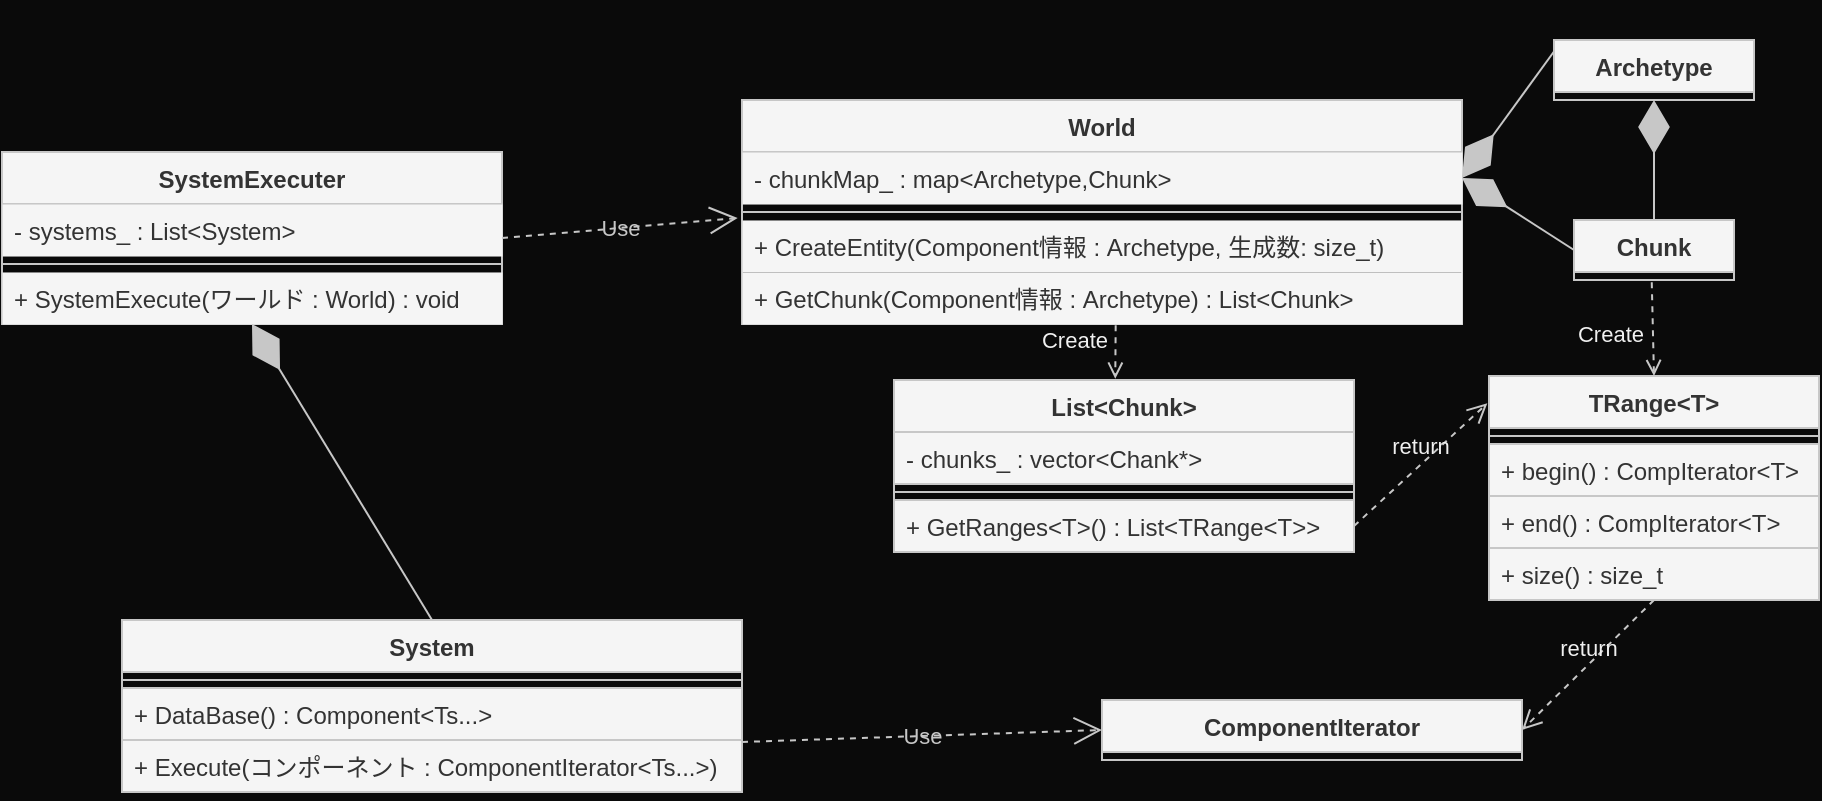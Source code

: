 <mxfile>
    <diagram id="Wvkl28dLaL5YabkS6uyh" name="ページ1">
        <mxGraphModel dx="1168" dy="371" grid="1" gridSize="10" guides="1" tooltips="1" connect="1" arrows="1" fold="1" page="1" pageScale="1" pageWidth="827" pageHeight="1169" background="#0A0A0A" math="0" shadow="0">
            <root>
                <mxCell id="0"/>
                <mxCell id="1" parent="0"/>
                <mxCell id="30" value="World" style="swimlane;fontStyle=1;align=center;verticalAlign=top;childLayout=stackLayout;horizontal=1;startSize=26;horizontalStack=0;resizeParent=1;resizeParentMax=0;resizeLast=0;collapsible=1;marginBottom=0;strokeWidth=1;rounded=0;labelBackgroundColor=none;fillColor=#f5f5f5;fontColor=#333333;strokeColor=#C7C7C7;" parent="1" vertex="1">
                    <mxGeometry x="240" y="290" width="360" height="112" as="geometry"/>
                </mxCell>
                <mxCell id="31" value="- chunkMap_ : map&lt;Archetype,Chunk&gt;" style="text;align=left;verticalAlign=top;spacingLeft=4;spacingRight=4;overflow=hidden;rotatable=0;points=[[0,0.5],[1,0.5]];portConstraint=eastwest;strokeWidth=0;rounded=0;labelBackgroundColor=none;fillColor=#f5f5f5;fontColor=#333333;strokeColor=#C7C7C7;" parent="30" vertex="1">
                    <mxGeometry y="26" width="360" height="26" as="geometry"/>
                </mxCell>
                <mxCell id="32" value="" style="line;strokeWidth=1;align=left;verticalAlign=middle;spacingTop=-1;spacingLeft=3;spacingRight=3;rotatable=0;labelPosition=right;points=[];portConstraint=eastwest;rounded=0;labelBackgroundColor=none;fillColor=#f5f5f5;fontColor=#333333;strokeColor=#C7C7C7;" parent="30" vertex="1">
                    <mxGeometry y="52" width="360" height="8" as="geometry"/>
                </mxCell>
                <mxCell id="39" value="+ CreateEntity(Component情報 : Archetype, 生成数: size_t)" style="text;align=left;verticalAlign=top;spacingLeft=4;spacingRight=4;overflow=hidden;rotatable=0;points=[[0,0.5],[1,0.5]];portConstraint=eastwest;strokeWidth=0;rounded=0;labelBackgroundColor=none;fillColor=#f5f5f5;fontColor=#333333;strokeColor=#C7C7C7;" parent="30" vertex="1">
                    <mxGeometry y="60" width="360" height="26" as="geometry"/>
                </mxCell>
                <mxCell id="33" value="+ GetChunk(Component情報 : Archetype) : List&lt;Chunk&gt;" style="text;align=left;verticalAlign=top;spacingLeft=4;spacingRight=4;overflow=hidden;rotatable=0;points=[[0,0.5],[1,0.5]];portConstraint=eastwest;strokeWidth=0;rounded=0;labelBackgroundColor=none;fillColor=#f5f5f5;fontColor=#333333;strokeColor=#C7C7C7;" parent="30" vertex="1">
                    <mxGeometry y="86" width="360" height="26" as="geometry"/>
                </mxCell>
                <mxCell id="40" value="Archetype" style="swimlane;fontStyle=1;align=center;verticalAlign=top;childLayout=stackLayout;horizontal=1;startSize=26;horizontalStack=0;resizeParent=1;resizeParentMax=0;resizeLast=0;collapsible=1;marginBottom=0;strokeWidth=1;rounded=0;labelBackgroundColor=none;fillColor=#f5f5f5;fontColor=#333333;strokeColor=#C7C7C7;" parent="1" vertex="1" collapsed="1">
                    <mxGeometry x="646" y="260" width="100" height="30" as="geometry">
                        <mxRectangle x="525" y="250" width="200" height="60" as="alternateBounds"/>
                    </mxGeometry>
                </mxCell>
                <mxCell id="41" value="+ componentFlag_ : std::bitset&lt;N&gt;" style="text;align=left;verticalAlign=top;spacingLeft=4;spacingRight=4;overflow=hidden;rotatable=0;points=[[0,0.5],[1,0.5]];portConstraint=eastwest;strokeWidth=1;rounded=0;labelBackgroundColor=none;fillColor=#f5f5f5;fontColor=#333333;strokeColor=#C7C7C7;" parent="40" vertex="1">
                    <mxGeometry y="26" width="200" height="26" as="geometry"/>
                </mxCell>
                <mxCell id="42" value="" style="line;strokeWidth=1;align=left;verticalAlign=middle;spacingTop=-1;spacingLeft=3;spacingRight=3;rotatable=0;labelPosition=right;points=[];portConstraint=eastwest;rounded=0;labelBackgroundColor=none;fillColor=default;fontColor=#333333;strokeColor=#C7C7C7;" parent="40" vertex="1">
                    <mxGeometry y="52" width="200" height="8" as="geometry"/>
                </mxCell>
                <mxCell id="49" value="Chunk" style="swimlane;fontStyle=1;align=center;verticalAlign=top;childLayout=stackLayout;horizontal=1;startSize=26;horizontalStack=0;resizeParent=1;resizeParentMax=0;resizeLast=0;collapsible=1;marginBottom=0;strokeWidth=1;rounded=0;labelBackgroundColor=none;fillColor=#f5f5f5;fontColor=#333333;strokeColor=#C7C7C7;" parent="1" vertex="1" collapsed="1">
                    <mxGeometry x="656" y="350" width="80" height="30" as="geometry">
                        <mxRectangle x="520" y="360" width="210" height="112" as="alternateBounds"/>
                    </mxGeometry>
                </mxCell>
                <mxCell id="50" value="- storage_ : List&lt;EntityArrayStorage&gt;" style="text;align=left;verticalAlign=top;spacingLeft=4;spacingRight=4;overflow=hidden;rotatable=0;points=[[0,0.5],[1,0.5]];portConstraint=eastwest;strokeWidth=1;rounded=0;labelBackgroundColor=none;fillColor=#f5f5f5;fontColor=#333333;strokeColor=#C7C7C7;" parent="49" vertex="1">
                    <mxGeometry y="26" width="210" height="26" as="geometry"/>
                </mxCell>
                <mxCell id="74" value="- size_ : size_t = 0u" style="text;align=left;verticalAlign=top;spacingLeft=4;spacingRight=4;overflow=hidden;rotatable=0;points=[[0,0.5],[1,0.5]];portConstraint=eastwest;strokeWidth=1;rounded=0;labelBackgroundColor=none;fillColor=#f5f5f5;fontColor=#333333;strokeColor=#C7C7C7;" parent="49" vertex="1">
                    <mxGeometry y="52" width="210" height="26" as="geometry"/>
                </mxCell>
                <mxCell id="51" value="" style="line;strokeWidth=1;align=left;verticalAlign=middle;spacingTop=-1;spacingLeft=3;spacingRight=3;rotatable=0;labelPosition=right;points=[];portConstraint=eastwest;rounded=0;labelBackgroundColor=none;fillColor=#f5f5f5;fontColor=#333333;strokeColor=#C7C7C7;" parent="49" vertex="1">
                    <mxGeometry y="78" width="210" height="8" as="geometry"/>
                </mxCell>
                <mxCell id="52" value="+ GetRange&lt;T&gt;() : TRange&lt;T&gt;" style="text;align=left;verticalAlign=top;spacingLeft=4;spacingRight=4;overflow=hidden;rotatable=0;points=[[0,0.5],[1,0.5]];portConstraint=eastwest;strokeWidth=1;rounded=0;labelBackgroundColor=none;fillColor=#f5f5f5;fontColor=#333333;strokeColor=#C7C7C7;" parent="49" vertex="1">
                    <mxGeometry y="86" width="210" height="26" as="geometry"/>
                </mxCell>
                <mxCell id="61" value="" style="endArrow=diamondThin;endFill=1;endSize=24;html=1;entryX=1;entryY=0.5;entryDx=0;entryDy=0;exitX=0;exitY=0.5;exitDx=0;exitDy=0;rounded=0;fontColor=#F0F0F0;labelBackgroundColor=none;fillColor=#f5f5f5;strokeColor=#C7C7C7;" parent="1" source="74" target="31" edge="1">
                    <mxGeometry width="160" relative="1" as="geometry">
                        <mxPoint x="706" y="410" as="sourcePoint"/>
                        <mxPoint x="866" y="410" as="targetPoint"/>
                    </mxGeometry>
                </mxCell>
                <mxCell id="63" value="" style="endArrow=diamondThin;endFill=1;endSize=24;html=1;exitX=0;exitY=0.192;exitDx=0;exitDy=0;exitPerimeter=0;entryX=1;entryY=0.5;entryDx=0;entryDy=0;rounded=0;fontColor=#F0F0F0;labelBackgroundColor=none;fillColor=#f5f5f5;strokeColor=#C7C7C7;" parent="1" source="41" target="31" edge="1">
                    <mxGeometry width="160" relative="1" as="geometry">
                        <mxPoint x="706" y="410" as="sourcePoint"/>
                        <mxPoint x="866" y="410" as="targetPoint"/>
                    </mxGeometry>
                </mxCell>
                <mxCell id="66" value="Create" style="html=1;verticalAlign=bottom;labelBackgroundColor=none;endArrow=open;endFill=0;dashed=1;exitX=0.486;exitY=1.038;exitDx=0;exitDy=0;exitPerimeter=0;entryX=0.5;entryY=0;entryDx=0;entryDy=0;rounded=0;fontColor=#F0F0F0;fillColor=#f5f5f5;strokeColor=#C7C7C7;" parent="1" source="52" target="68" edge="1">
                    <mxGeometry x="0.445" y="-22" width="160" relative="1" as="geometry">
                        <mxPoint x="586" y="430" as="sourcePoint"/>
                        <mxPoint x="808" y="530" as="targetPoint"/>
                        <Array as="points"/>
                        <mxPoint as="offset"/>
                    </mxGeometry>
                </mxCell>
                <mxCell id="68" value="TRange&lt;T&gt;" style="swimlane;fontStyle=1;align=center;verticalAlign=top;childLayout=stackLayout;horizontal=1;startSize=26;horizontalStack=0;resizeParent=1;resizeParentMax=0;resizeLast=0;collapsible=1;marginBottom=0;strokeWidth=1;rounded=0;labelBackgroundColor=none;fillColor=#f5f5f5;fontColor=#333333;strokeColor=#C7C7C7;" parent="1" vertex="1">
                    <mxGeometry x="613.5" y="428" width="165" height="112" as="geometry"/>
                </mxCell>
                <mxCell id="70" value="" style="line;strokeWidth=1;align=left;verticalAlign=middle;spacingTop=-1;spacingLeft=3;spacingRight=3;rotatable=0;labelPosition=right;points=[];portConstraint=eastwest;rounded=0;labelBackgroundColor=none;fillColor=#f5f5f5;fontColor=#333333;strokeColor=#C7C7C7;" parent="68" vertex="1">
                    <mxGeometry y="26" width="165" height="8" as="geometry"/>
                </mxCell>
                <mxCell id="71" value="+ begin() : CompIterator&lt;T&gt;" style="text;align=left;verticalAlign=top;spacingLeft=4;spacingRight=4;overflow=hidden;rotatable=0;points=[[0,0.5],[1,0.5]];portConstraint=eastwest;strokeWidth=1;rounded=0;labelBackgroundColor=none;fillColor=#f5f5f5;fontColor=#333333;strokeColor=#C7C7C7;" parent="68" vertex="1">
                    <mxGeometry y="34" width="165" height="26" as="geometry"/>
                </mxCell>
                <mxCell id="72" value="+ end() : CompIterator&lt;T&gt;" style="text;align=left;verticalAlign=top;spacingLeft=4;spacingRight=4;overflow=hidden;rotatable=0;points=[[0,0.5],[1,0.5]];portConstraint=eastwest;strokeWidth=1;rounded=0;labelBackgroundColor=none;fillColor=#f5f5f5;fontColor=#333333;strokeColor=#C7C7C7;" parent="68" vertex="1">
                    <mxGeometry y="60" width="165" height="26" as="geometry"/>
                </mxCell>
                <mxCell id="73" value="+ size() : size_t" style="text;align=left;verticalAlign=top;spacingLeft=4;spacingRight=4;overflow=hidden;rotatable=0;points=[[0,0.5],[1,0.5]];portConstraint=eastwest;strokeWidth=1;rounded=0;labelBackgroundColor=none;fillColor=#f5f5f5;fontColor=#333333;strokeColor=#C7C7C7;" parent="68" vertex="1">
                    <mxGeometry y="86" width="165" height="26" as="geometry"/>
                </mxCell>
                <mxCell id="75" value="List&lt;Chunk&gt;" style="swimlane;fontStyle=1;align=center;verticalAlign=top;childLayout=stackLayout;horizontal=1;startSize=26;horizontalStack=0;resizeParent=1;resizeParentMax=0;resizeLast=0;collapsible=1;marginBottom=0;strokeWidth=1;rounded=0;labelBackgroundColor=none;fillColor=#f5f5f5;fontColor=#333333;strokeColor=#C7C7C7;" parent="1" vertex="1">
                    <mxGeometry x="316" y="430" width="230" height="86" as="geometry">
                        <mxRectangle x="190" y="460" width="110" height="30" as="alternateBounds"/>
                    </mxGeometry>
                </mxCell>
                <mxCell id="76" value="- chunks_ : vector&lt;Chank*&gt;" style="text;align=left;verticalAlign=top;spacingLeft=4;spacingRight=4;overflow=hidden;rotatable=0;points=[[0,0.5],[1,0.5]];portConstraint=eastwest;strokeWidth=1;rounded=0;labelBackgroundColor=none;fillColor=#f5f5f5;fontColor=#333333;strokeColor=#C7C7C7;" parent="75" vertex="1">
                    <mxGeometry y="26" width="230" height="26" as="geometry"/>
                </mxCell>
                <mxCell id="77" value="" style="line;strokeWidth=1;align=left;verticalAlign=middle;spacingTop=-1;spacingLeft=3;spacingRight=3;rotatable=0;labelPosition=right;points=[];portConstraint=eastwest;rounded=0;labelBackgroundColor=none;fillColor=#f5f5f5;fontColor=#333333;strokeColor=#C7C7C7;" parent="75" vertex="1">
                    <mxGeometry y="52" width="230" height="8" as="geometry"/>
                </mxCell>
                <mxCell id="78" value="+ GetRanges&lt;T&gt;() : List&lt;TRange&lt;T&gt;&gt;" style="text;align=left;verticalAlign=top;spacingLeft=4;spacingRight=4;overflow=hidden;rotatable=0;points=[[0,0.5],[1,0.5]];portConstraint=eastwest;strokeWidth=1;rounded=0;labelBackgroundColor=none;fillColor=#f5f5f5;fontColor=#333333;strokeColor=#C7C7C7;" parent="75" vertex="1">
                    <mxGeometry y="60" width="230" height="26" as="geometry"/>
                </mxCell>
                <mxCell id="79" value="Create" style="html=1;verticalAlign=bottom;labelBackgroundColor=none;endArrow=open;endFill=0;dashed=1;exitX=0.519;exitY=1.026;exitDx=0;exitDy=0;exitPerimeter=0;entryX=0.481;entryY=-0.008;entryDx=0;entryDy=0;entryPerimeter=0;rounded=0;fontColor=#F0F0F0;fillColor=#f5f5f5;strokeColor=#C7C7C7;" parent="1" source="33" target="75" edge="1">
                    <mxGeometry x="0.216" y="-21" width="160" relative="1" as="geometry">
                        <mxPoint x="425.64" y="421.998" as="sourcePoint"/>
                        <mxPoint x="425.58" y="479.01" as="targetPoint"/>
                        <Array as="points"/>
                        <mxPoint as="offset"/>
                    </mxGeometry>
                </mxCell>
                <mxCell id="64" value="" style="endArrow=diamondThin;endFill=1;endSize=24;html=1;exitX=0.5;exitY=0;exitDx=0;exitDy=0;rounded=0;fontColor=#F0F0F0;labelBackgroundColor=none;fillColor=#f5f5f5;strokeColor=#C7C7C7;" parent="1" source="49" target="42" edge="1">
                    <mxGeometry width="160" relative="1" as="geometry">
                        <mxPoint x="916" y="221.992" as="sourcePoint"/>
                        <mxPoint x="816" y="300" as="targetPoint"/>
                    </mxGeometry>
                </mxCell>
                <mxCell id="119" value="return" style="html=1;verticalAlign=bottom;endArrow=open;dashed=1;endSize=8;exitX=1;exitY=0.5;exitDx=0;exitDy=0;entryX=-0.005;entryY=0.122;entryDx=0;entryDy=0;entryPerimeter=0;rounded=0;fontColor=#F0F0F0;labelBackgroundColor=none;fillColor=#f5f5f5;strokeColor=#C7C7C7;" parent="1" source="78" target="68" edge="1">
                    <mxGeometry relative="1" as="geometry">
                        <mxPoint x="656" y="570" as="sourcePoint"/>
                        <mxPoint x="576" y="570" as="targetPoint"/>
                    </mxGeometry>
                </mxCell>
                <mxCell id="124" value="SystemExecuter" style="swimlane;fontStyle=1;align=center;verticalAlign=top;childLayout=stackLayout;horizontal=1;startSize=26;horizontalStack=0;resizeParent=1;resizeParentMax=0;resizeLast=0;collapsible=1;marginBottom=0;strokeWidth=1;rounded=0;labelBackgroundColor=none;fillColor=#f5f5f5;fontColor=#333333;strokeColor=#C7C7C7;" vertex="1" parent="1">
                    <mxGeometry x="-130" y="316" width="250" height="86" as="geometry"/>
                </mxCell>
                <mxCell id="125" value="- systems_ : List&lt;System&gt;" style="text;align=left;verticalAlign=top;spacingLeft=4;spacingRight=4;overflow=hidden;rotatable=0;points=[[0,0.5],[1,0.5]];portConstraint=eastwest;strokeWidth=0;rounded=0;labelBackgroundColor=none;fillColor=#f5f5f5;fontColor=#333333;strokeColor=#C7C7C7;" vertex="1" parent="124">
                    <mxGeometry y="26" width="250" height="26" as="geometry"/>
                </mxCell>
                <mxCell id="126" value="" style="line;strokeWidth=1;align=left;verticalAlign=middle;spacingTop=-1;spacingLeft=3;spacingRight=3;rotatable=0;labelPosition=right;points=[];portConstraint=eastwest;rounded=0;labelBackgroundColor=none;fillColor=#f5f5f5;fontColor=#333333;strokeColor=#C7C7C7;" vertex="1" parent="124">
                    <mxGeometry y="52" width="250" height="8" as="geometry"/>
                </mxCell>
                <mxCell id="127" value="+ SystemExecute(ワールド : World) : void" style="text;align=left;verticalAlign=top;spacingLeft=4;spacingRight=4;overflow=hidden;rotatable=0;points=[[0,0.5],[1,0.5]];portConstraint=eastwest;strokeWidth=0;rounded=0;labelBackgroundColor=none;fillColor=#f5f5f5;fontColor=#333333;strokeColor=#C7C7C7;" vertex="1" parent="124">
                    <mxGeometry y="60" width="250" height="26" as="geometry"/>
                </mxCell>
                <mxCell id="129" value="System" style="swimlane;fontStyle=1;align=center;verticalAlign=top;childLayout=stackLayout;horizontal=1;startSize=26;horizontalStack=0;resizeParent=1;resizeParentMax=0;resizeLast=0;collapsible=1;marginBottom=0;strokeWidth=1;rounded=0;labelBackgroundColor=none;fillColor=#f5f5f5;fontColor=#333333;strokeColor=#C7C7C7;" vertex="1" parent="1">
                    <mxGeometry x="-70" y="550" width="310" height="86" as="geometry">
                        <mxRectangle x="540" y="620" width="100" height="30" as="alternateBounds"/>
                    </mxGeometry>
                </mxCell>
                <mxCell id="131" value="" style="line;strokeWidth=1;align=left;verticalAlign=middle;spacingTop=-1;spacingLeft=3;spacingRight=3;rotatable=0;labelPosition=right;points=[];portConstraint=eastwest;rounded=0;labelBackgroundColor=none;fillColor=default;fontColor=#333333;strokeColor=#C7C7C7;" vertex="1" parent="129">
                    <mxGeometry y="26" width="310" height="8" as="geometry"/>
                </mxCell>
                <mxCell id="130" value="+ DataBase() : Component&lt;Ts...&gt;" style="text;align=left;verticalAlign=top;spacingLeft=4;spacingRight=4;overflow=hidden;rotatable=0;points=[[0,0.5],[1,0.5]];portConstraint=eastwest;strokeWidth=1;rounded=0;labelBackgroundColor=none;fillColor=#f5f5f5;fontColor=#333333;strokeColor=#C7C7C7;" vertex="1" parent="129">
                    <mxGeometry y="34" width="310" height="26" as="geometry"/>
                </mxCell>
                <mxCell id="133" value="+ Execute(コンポーネント : ComponentIterator&lt;Ts...&gt;)" style="text;align=left;verticalAlign=top;spacingLeft=4;spacingRight=4;overflow=hidden;rotatable=0;points=[[0,0.5],[1,0.5]];portConstraint=eastwest;strokeWidth=1;rounded=0;labelBackgroundColor=none;fillColor=#f5f5f5;fontColor=#333333;strokeColor=#C7C7C7;" vertex="1" parent="129">
                    <mxGeometry y="60" width="310" height="26" as="geometry"/>
                </mxCell>
                <mxCell id="132" value="" style="endArrow=diamondThin;endFill=1;endSize=24;html=1;entryX=0.5;entryY=1;entryDx=0;entryDy=0;exitX=0.5;exitY=0;exitDx=0;exitDy=0;rounded=0;fontColor=#F0F0F0;labelBackgroundColor=none;fillColor=#f5f5f5;strokeColor=#C7C7C7;" edge="1" parent="1" source="129" target="124">
                    <mxGeometry width="160" relative="1" as="geometry">
                        <mxPoint x="496" y="696" as="sourcePoint"/>
                        <mxPoint x="440" y="660" as="targetPoint"/>
                    </mxGeometry>
                </mxCell>
                <mxCell id="134" value="ComponentIterator&#10;" style="swimlane;fontStyle=1;align=center;verticalAlign=top;childLayout=stackLayout;horizontal=1;startSize=26;horizontalStack=0;resizeParent=1;resizeParentMax=0;resizeLast=0;collapsible=1;marginBottom=0;strokeWidth=1;rounded=0;labelBackgroundColor=none;fillColor=#f5f5f5;fontColor=#333333;strokeColor=#C7C7C7;" vertex="1" collapsed="1" parent="1">
                    <mxGeometry x="420" y="590" width="210" height="30" as="geometry">
                        <mxRectangle x="540" y="630" width="200" height="60" as="alternateBounds"/>
                    </mxGeometry>
                </mxCell>
                <mxCell id="135" value="" style="text;align=left;verticalAlign=top;spacingLeft=4;spacingRight=4;overflow=hidden;rotatable=0;points=[[0,0.5],[1,0.5]];portConstraint=eastwest;strokeWidth=1;rounded=0;labelBackgroundColor=none;fillColor=#f5f5f5;fontColor=#333333;strokeColor=#C7C7C7;" vertex="1" parent="134">
                    <mxGeometry y="26" width="200" height="26" as="geometry"/>
                </mxCell>
                <mxCell id="136" value="" style="line;strokeWidth=1;align=left;verticalAlign=middle;spacingTop=-1;spacingLeft=3;spacingRight=3;rotatable=0;labelPosition=right;points=[];portConstraint=eastwest;rounded=0;labelBackgroundColor=none;fillColor=default;fontColor=#333333;strokeColor=#C7C7C7;" vertex="1" parent="134">
                    <mxGeometry y="52" width="200" height="8" as="geometry"/>
                </mxCell>
                <mxCell id="137" value="return" style="html=1;verticalAlign=bottom;endArrow=open;dashed=1;endSize=8;exitX=0.5;exitY=1;exitDx=0;exitDy=0;entryX=1;entryY=0.5;entryDx=0;entryDy=0;rounded=0;fontColor=#F0F0F0;labelBackgroundColor=none;fillColor=#f5f5f5;strokeColor=#C7C7C7;" edge="1" parent="1" source="68" target="134">
                    <mxGeometry relative="1" as="geometry">
                        <mxPoint x="556" y="513" as="sourcePoint"/>
                        <mxPoint x="622.675" y="451.664" as="targetPoint"/>
                    </mxGeometry>
                </mxCell>
                <mxCell id="138" value="Use" style="endArrow=open;endSize=12;dashed=1;html=1;exitX=1;exitY=0.038;exitDx=0;exitDy=0;entryX=0;entryY=0.5;entryDx=0;entryDy=0;exitPerimeter=0;labelBackgroundColor=none;fillColor=#eeeeee;strokeColor=#C7C7C7;fontColor=#C7C7C7;labelBorderColor=none;" edge="1" parent="1" source="133" target="134">
                    <mxGeometry x="-0.001" width="160" relative="1" as="geometry">
                        <mxPoint x="360" y="620" as="sourcePoint"/>
                        <mxPoint x="520" y="620" as="targetPoint"/>
                        <mxPoint as="offset"/>
                    </mxGeometry>
                </mxCell>
                <mxCell id="139" value="Use" style="endArrow=open;endSize=12;dashed=1;html=1;entryX=-0.006;entryY=-0.038;entryDx=0;entryDy=0;exitX=1;exitY=0.5;exitDx=0;exitDy=0;entryPerimeter=0;labelBackgroundColor=none;fillColor=#eeeeee;strokeColor=#C7C7C7;fontColor=#C7C7C7;labelBorderColor=none;" edge="1" parent="1" source="124" target="39">
                    <mxGeometry x="-0.001" width="160" relative="1" as="geometry">
                        <mxPoint x="170" y="360" as="sourcePoint"/>
                        <mxPoint x="240" y="300" as="targetPoint"/>
                        <mxPoint as="offset"/>
                    </mxGeometry>
                </mxCell>
            </root>
        </mxGraphModel>
    </diagram>
</mxfile>